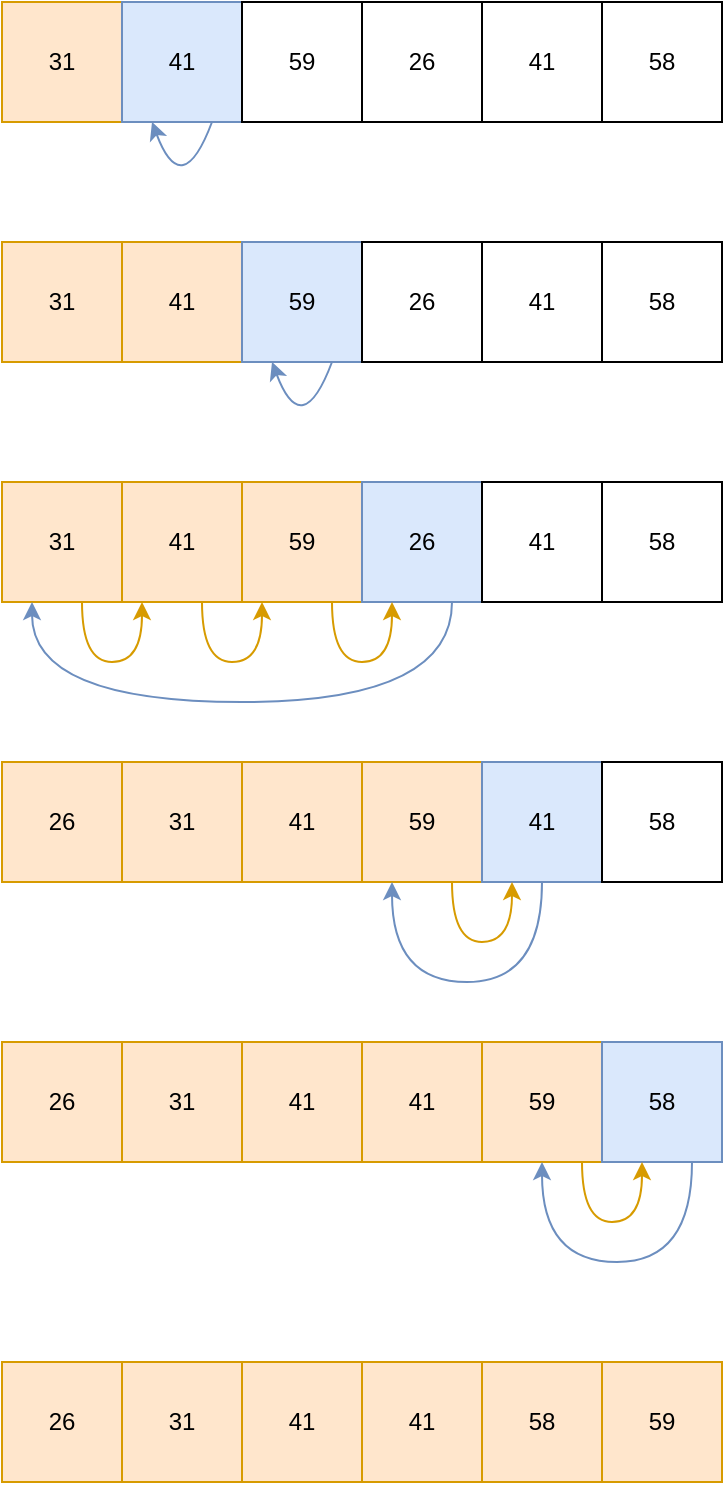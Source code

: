 <mxfile version="26.0.4">
  <diagram name="2.1-1" id="re-biGfrl1yITF8QGUFn">
    <mxGraphModel dx="2954" dy="1267" grid="1" gridSize="10" guides="1" tooltips="1" connect="1" arrows="1" fold="1" page="1" pageScale="1" pageWidth="850" pageHeight="1100" math="0" shadow="0">
      <root>
        <mxCell id="0" />
        <mxCell id="1" parent="0" />
        <mxCell id="6sci42aBnczz2mP2SfP5-24" value="" style="group;fillColor=#dae8fc;strokeColor=#6c8ebf;" parent="1" vertex="1" connectable="0">
          <mxGeometry x="200" y="160" width="360" height="60" as="geometry" />
        </mxCell>
        <mxCell id="6sci42aBnczz2mP2SfP5-17" value="31" style="rounded=0;whiteSpace=wrap;html=1;fillColor=#ffe6cc;strokeColor=#d79b00;" parent="6sci42aBnczz2mP2SfP5-24" vertex="1">
          <mxGeometry width="60" height="60" as="geometry" />
        </mxCell>
        <mxCell id="6sci42aBnczz2mP2SfP5-19" value="41" style="rounded=0;whiteSpace=wrap;html=1;fillColor=#dae8fc;strokeColor=#6c8ebf;" parent="6sci42aBnczz2mP2SfP5-24" vertex="1">
          <mxGeometry x="60" width="60" height="60" as="geometry" />
        </mxCell>
        <mxCell id="6sci42aBnczz2mP2SfP5-20" value="59" style="rounded=0;whiteSpace=wrap;html=1;" parent="6sci42aBnczz2mP2SfP5-24" vertex="1">
          <mxGeometry x="120" width="60" height="60" as="geometry" />
        </mxCell>
        <mxCell id="6sci42aBnczz2mP2SfP5-21" value="26" style="rounded=0;whiteSpace=wrap;html=1;" parent="6sci42aBnczz2mP2SfP5-24" vertex="1">
          <mxGeometry x="180" width="60" height="60" as="geometry" />
        </mxCell>
        <mxCell id="6sci42aBnczz2mP2SfP5-22" value="41" style="rounded=0;whiteSpace=wrap;html=1;" parent="6sci42aBnczz2mP2SfP5-24" vertex="1">
          <mxGeometry x="240" width="60" height="60" as="geometry" />
        </mxCell>
        <mxCell id="6sci42aBnczz2mP2SfP5-23" value="58" style="rounded=0;whiteSpace=wrap;html=1;" parent="6sci42aBnczz2mP2SfP5-24" vertex="1">
          <mxGeometry x="300" width="60" height="60" as="geometry" />
        </mxCell>
        <mxCell id="6sci42aBnczz2mP2SfP5-25" value="" style="endArrow=classic;html=1;rounded=0;exitX=0.75;exitY=1;exitDx=0;exitDy=0;entryX=0.25;entryY=1;entryDx=0;entryDy=0;edgeStyle=orthogonalEdgeStyle;curved=1;fillColor=#dae8fc;strokeColor=#6c8ebf;" parent="6sci42aBnczz2mP2SfP5-24" source="6sci42aBnczz2mP2SfP5-19" target="6sci42aBnczz2mP2SfP5-19" edge="1">
          <mxGeometry width="50" height="50" relative="1" as="geometry">
            <mxPoint x="120" y="120" as="sourcePoint" />
            <mxPoint x="170" y="70" as="targetPoint" />
            <Array as="points">
              <mxPoint x="90" y="100" />
            </Array>
          </mxGeometry>
        </mxCell>
        <mxCell id="6sci42aBnczz2mP2SfP5-26" value="" style="group;fillColor=#fff2cc;strokeColor=#d6b656;" parent="1" vertex="1" connectable="0">
          <mxGeometry x="200" y="280" width="360" height="60" as="geometry" />
        </mxCell>
        <mxCell id="6sci42aBnczz2mP2SfP5-27" value="31" style="rounded=0;whiteSpace=wrap;html=1;fillColor=#ffe6cc;strokeColor=#d79b00;" parent="6sci42aBnczz2mP2SfP5-26" vertex="1">
          <mxGeometry width="60" height="60" as="geometry" />
        </mxCell>
        <mxCell id="6sci42aBnczz2mP2SfP5-28" value="41" style="rounded=0;whiteSpace=wrap;html=1;fillColor=#ffe6cc;strokeColor=#d79b00;" parent="6sci42aBnczz2mP2SfP5-26" vertex="1">
          <mxGeometry x="60" width="60" height="60" as="geometry" />
        </mxCell>
        <mxCell id="6sci42aBnczz2mP2SfP5-29" value="59" style="rounded=0;whiteSpace=wrap;html=1;fillColor=#dae8fc;strokeColor=#6c8ebf;" parent="6sci42aBnczz2mP2SfP5-26" vertex="1">
          <mxGeometry x="120" width="60" height="60" as="geometry" />
        </mxCell>
        <mxCell id="6sci42aBnczz2mP2SfP5-30" value="26" style="rounded=0;whiteSpace=wrap;html=1;" parent="6sci42aBnczz2mP2SfP5-26" vertex="1">
          <mxGeometry x="180" width="60" height="60" as="geometry" />
        </mxCell>
        <mxCell id="6sci42aBnczz2mP2SfP5-31" value="41" style="rounded=0;whiteSpace=wrap;html=1;" parent="6sci42aBnczz2mP2SfP5-26" vertex="1">
          <mxGeometry x="240" width="60" height="60" as="geometry" />
        </mxCell>
        <mxCell id="6sci42aBnczz2mP2SfP5-32" value="58" style="rounded=0;whiteSpace=wrap;html=1;" parent="6sci42aBnczz2mP2SfP5-26" vertex="1">
          <mxGeometry x="300" width="60" height="60" as="geometry" />
        </mxCell>
        <mxCell id="6sci42aBnczz2mP2SfP5-36" value="" style="endArrow=classic;html=1;rounded=0;exitX=0.75;exitY=1;exitDx=0;exitDy=0;entryX=0.25;entryY=1;entryDx=0;entryDy=0;edgeStyle=orthogonalEdgeStyle;curved=1;fillColor=#dae8fc;strokeColor=#6c8ebf;" parent="6sci42aBnczz2mP2SfP5-26" source="6sci42aBnczz2mP2SfP5-29" target="6sci42aBnczz2mP2SfP5-29" edge="1">
          <mxGeometry width="50" height="50" relative="1" as="geometry">
            <mxPoint x="115" y="-50" as="sourcePoint" />
            <mxPoint x="85" y="-50" as="targetPoint" />
            <Array as="points">
              <mxPoint x="150" y="100" />
            </Array>
          </mxGeometry>
        </mxCell>
        <mxCell id="6sci42aBnczz2mP2SfP5-37" value="" style="group;fillColor=#ffe6cc;strokeColor=#d79b00;" parent="1" vertex="1" connectable="0">
          <mxGeometry x="200" y="400" width="360" height="60" as="geometry" />
        </mxCell>
        <mxCell id="6sci42aBnczz2mP2SfP5-38" value="31" style="rounded=0;whiteSpace=wrap;html=1;fillColor=#ffe6cc;strokeColor=#d79b00;" parent="6sci42aBnczz2mP2SfP5-37" vertex="1">
          <mxGeometry width="60" height="60" as="geometry" />
        </mxCell>
        <mxCell id="6sci42aBnczz2mP2SfP5-39" value="41" style="rounded=0;whiteSpace=wrap;html=1;fillColor=#ffe6cc;strokeColor=#d79b00;" parent="6sci42aBnczz2mP2SfP5-37" vertex="1">
          <mxGeometry x="60" width="60" height="60" as="geometry" />
        </mxCell>
        <mxCell id="6sci42aBnczz2mP2SfP5-40" value="59" style="rounded=0;whiteSpace=wrap;html=1;fillColor=#ffe6cc;strokeColor=#d79b00;" parent="6sci42aBnczz2mP2SfP5-37" vertex="1">
          <mxGeometry x="120" width="60" height="60" as="geometry" />
        </mxCell>
        <mxCell id="6sci42aBnczz2mP2SfP5-41" value="26" style="rounded=0;whiteSpace=wrap;html=1;fillColor=#dae8fc;strokeColor=#6c8ebf;" parent="6sci42aBnczz2mP2SfP5-37" vertex="1">
          <mxGeometry x="180" width="60" height="60" as="geometry" />
        </mxCell>
        <mxCell id="6sci42aBnczz2mP2SfP5-42" value="41" style="rounded=0;whiteSpace=wrap;html=1;" parent="6sci42aBnczz2mP2SfP5-37" vertex="1">
          <mxGeometry x="240" width="60" height="60" as="geometry" />
        </mxCell>
        <mxCell id="6sci42aBnczz2mP2SfP5-43" value="58" style="rounded=0;whiteSpace=wrap;html=1;" parent="6sci42aBnczz2mP2SfP5-37" vertex="1">
          <mxGeometry x="300" width="60" height="60" as="geometry" />
        </mxCell>
        <mxCell id="6sci42aBnczz2mP2SfP5-45" value="" style="endArrow=classic;html=1;rounded=0;exitX=0.75;exitY=1;exitDx=0;exitDy=0;entryX=0.25;entryY=1;entryDx=0;entryDy=0;edgeStyle=orthogonalEdgeStyle;curved=1;fillColor=#ffe6cc;strokeColor=#d79b00;" parent="6sci42aBnczz2mP2SfP5-37" source="6sci42aBnczz2mP2SfP5-40" target="6sci42aBnczz2mP2SfP5-41" edge="1">
          <mxGeometry width="50" height="50" relative="1" as="geometry">
            <mxPoint x="175" y="-50" as="sourcePoint" />
            <mxPoint x="145" y="-50" as="targetPoint" />
            <Array as="points">
              <mxPoint x="165" y="90" />
              <mxPoint x="195" y="90" />
            </Array>
          </mxGeometry>
        </mxCell>
        <mxCell id="6sci42aBnczz2mP2SfP5-48" value="" style="endArrow=classic;html=1;rounded=0;exitX=0.75;exitY=1;exitDx=0;exitDy=0;entryX=0.25;entryY=1;entryDx=0;entryDy=0;edgeStyle=orthogonalEdgeStyle;curved=1;fillColor=#dae8fc;strokeColor=#6c8ebf;" parent="6sci42aBnczz2mP2SfP5-37" source="6sci42aBnczz2mP2SfP5-41" target="6sci42aBnczz2mP2SfP5-38" edge="1">
          <mxGeometry width="50" height="50" relative="1" as="geometry">
            <mxPoint x="195" y="90" as="sourcePoint" />
            <mxPoint x="225" y="90" as="targetPoint" />
            <Array as="points">
              <mxPoint x="225" y="110" />
              <mxPoint x="15" y="110" />
            </Array>
          </mxGeometry>
        </mxCell>
        <mxCell id="6sci42aBnczz2mP2SfP5-46" value="" style="endArrow=classic;html=1;rounded=0;exitX=0.75;exitY=1;exitDx=0;exitDy=0;entryX=0.25;entryY=1;entryDx=0;entryDy=0;edgeStyle=orthogonalEdgeStyle;curved=1;fillColor=#ffe6cc;strokeColor=#d79b00;" parent="1" edge="1">
          <mxGeometry width="50" height="50" relative="1" as="geometry">
            <mxPoint x="300" y="460" as="sourcePoint" />
            <mxPoint x="330" y="460" as="targetPoint" />
            <Array as="points">
              <mxPoint x="300" y="490" />
              <mxPoint x="330" y="490" />
            </Array>
          </mxGeometry>
        </mxCell>
        <mxCell id="6sci42aBnczz2mP2SfP5-47" value="" style="endArrow=classic;html=1;rounded=0;exitX=0.75;exitY=1;exitDx=0;exitDy=0;entryX=0.25;entryY=1;entryDx=0;entryDy=0;edgeStyle=orthogonalEdgeStyle;curved=1;fillColor=#ffe6cc;strokeColor=#d79b00;" parent="1" edge="1">
          <mxGeometry width="50" height="50" relative="1" as="geometry">
            <mxPoint x="240" y="460" as="sourcePoint" />
            <mxPoint x="270" y="460" as="targetPoint" />
            <Array as="points">
              <mxPoint x="240" y="490" />
              <mxPoint x="270" y="490" />
            </Array>
          </mxGeometry>
        </mxCell>
        <mxCell id="6sci42aBnczz2mP2SfP5-49" value="" style="group;fillColor=#ffe6cc;strokeColor=#d79b00;" parent="1" vertex="1" connectable="0">
          <mxGeometry x="200" y="540" width="360" height="60" as="geometry" />
        </mxCell>
        <mxCell id="6sci42aBnczz2mP2SfP5-50" value="26" style="rounded=0;whiteSpace=wrap;html=1;fillColor=#ffe6cc;strokeColor=#d79b00;" parent="6sci42aBnczz2mP2SfP5-49" vertex="1">
          <mxGeometry width="60" height="60" as="geometry" />
        </mxCell>
        <mxCell id="6sci42aBnczz2mP2SfP5-51" value="31" style="rounded=0;whiteSpace=wrap;html=1;fillColor=#ffe6cc;strokeColor=#d79b00;" parent="6sci42aBnczz2mP2SfP5-49" vertex="1">
          <mxGeometry x="60" width="60" height="60" as="geometry" />
        </mxCell>
        <mxCell id="6sci42aBnczz2mP2SfP5-52" value="41" style="rounded=0;whiteSpace=wrap;html=1;fillColor=#ffe6cc;strokeColor=#d79b00;" parent="6sci42aBnczz2mP2SfP5-49" vertex="1">
          <mxGeometry x="120" width="60" height="60" as="geometry" />
        </mxCell>
        <mxCell id="6sci42aBnczz2mP2SfP5-53" value="59" style="rounded=0;whiteSpace=wrap;html=1;fillColor=#ffe6cc;strokeColor=#d79b00;" parent="6sci42aBnczz2mP2SfP5-49" vertex="1">
          <mxGeometry x="180" width="60" height="60" as="geometry" />
        </mxCell>
        <mxCell id="6sci42aBnczz2mP2SfP5-54" value="41" style="rounded=0;whiteSpace=wrap;html=1;fillColor=#dae8fc;strokeColor=#6c8ebf;" parent="6sci42aBnczz2mP2SfP5-49" vertex="1">
          <mxGeometry x="240" width="60" height="60" as="geometry" />
        </mxCell>
        <mxCell id="6sci42aBnczz2mP2SfP5-55" value="58" style="rounded=0;whiteSpace=wrap;html=1;" parent="6sci42aBnczz2mP2SfP5-49" vertex="1">
          <mxGeometry x="300" width="60" height="60" as="geometry" />
        </mxCell>
        <mxCell id="6sci42aBnczz2mP2SfP5-58" value="" style="endArrow=classic;html=1;rounded=0;exitX=0.75;exitY=1;exitDx=0;exitDy=0;entryX=0.25;entryY=1;entryDx=0;entryDy=0;edgeStyle=orthogonalEdgeStyle;curved=1;fillColor=#ffe6cc;strokeColor=#d79b00;" parent="1" edge="1">
          <mxGeometry width="50" height="50" relative="1" as="geometry">
            <mxPoint x="425" y="600" as="sourcePoint" />
            <mxPoint x="455" y="600" as="targetPoint" />
            <Array as="points">
              <mxPoint x="425" y="630" />
              <mxPoint x="455" y="630" />
            </Array>
          </mxGeometry>
        </mxCell>
        <mxCell id="6sci42aBnczz2mP2SfP5-59" value="" style="endArrow=classic;html=1;rounded=0;exitX=0.75;exitY=1;exitDx=0;exitDy=0;entryX=0.25;entryY=1;entryDx=0;entryDy=0;fillColor=#dae8fc;strokeColor=#6c8ebf;edgeStyle=orthogonalEdgeStyle;curved=1;" parent="1" target="6sci42aBnczz2mP2SfP5-53" edge="1">
          <mxGeometry width="50" height="50" relative="1" as="geometry">
            <mxPoint x="470" y="600" as="sourcePoint" />
            <mxPoint x="260" y="600" as="targetPoint" />
            <Array as="points">
              <mxPoint x="470" y="650" />
              <mxPoint x="395" y="650" />
            </Array>
          </mxGeometry>
        </mxCell>
        <mxCell id="6sci42aBnczz2mP2SfP5-60" value="" style="group;fillColor=#ffe6cc;strokeColor=#d79b00;" parent="1" vertex="1" connectable="0">
          <mxGeometry x="200" y="680" width="360" height="60" as="geometry" />
        </mxCell>
        <mxCell id="6sci42aBnczz2mP2SfP5-61" value="26" style="rounded=0;whiteSpace=wrap;html=1;fillColor=#ffe6cc;strokeColor=#d79b00;" parent="6sci42aBnczz2mP2SfP5-60" vertex="1">
          <mxGeometry width="60" height="60" as="geometry" />
        </mxCell>
        <mxCell id="6sci42aBnczz2mP2SfP5-62" value="31" style="rounded=0;whiteSpace=wrap;html=1;fillColor=#ffe6cc;strokeColor=#d79b00;" parent="6sci42aBnczz2mP2SfP5-60" vertex="1">
          <mxGeometry x="60" width="60" height="60" as="geometry" />
        </mxCell>
        <mxCell id="6sci42aBnczz2mP2SfP5-63" value="41" style="rounded=0;whiteSpace=wrap;html=1;fillColor=#ffe6cc;strokeColor=#d79b00;" parent="6sci42aBnczz2mP2SfP5-60" vertex="1">
          <mxGeometry x="120" width="60" height="60" as="geometry" />
        </mxCell>
        <mxCell id="6sci42aBnczz2mP2SfP5-64" value="41" style="rounded=0;whiteSpace=wrap;html=1;fillColor=#ffe6cc;strokeColor=#d79b00;" parent="6sci42aBnczz2mP2SfP5-60" vertex="1">
          <mxGeometry x="180" width="60" height="60" as="geometry" />
        </mxCell>
        <mxCell id="6sci42aBnczz2mP2SfP5-65" value="59" style="rounded=0;whiteSpace=wrap;html=1;fillColor=#ffe6cc;strokeColor=#d79b00;" parent="6sci42aBnczz2mP2SfP5-60" vertex="1">
          <mxGeometry x="240" width="60" height="60" as="geometry" />
        </mxCell>
        <mxCell id="6sci42aBnczz2mP2SfP5-66" value="58" style="rounded=0;whiteSpace=wrap;html=1;fillColor=#dae8fc;strokeColor=#6c8ebf;" parent="6sci42aBnczz2mP2SfP5-60" vertex="1">
          <mxGeometry x="300" width="60" height="60" as="geometry" />
        </mxCell>
        <mxCell id="6sci42aBnczz2mP2SfP5-67" value="" style="endArrow=classic;html=1;rounded=0;exitX=0.75;exitY=1;exitDx=0;exitDy=0;entryX=0.25;entryY=1;entryDx=0;entryDy=0;edgeStyle=orthogonalEdgeStyle;curved=1;fillColor=#ffe6cc;strokeColor=#d79b00;" parent="1" edge="1">
          <mxGeometry width="50" height="50" relative="1" as="geometry">
            <mxPoint x="490" y="740" as="sourcePoint" />
            <mxPoint x="520" y="740" as="targetPoint" />
            <Array as="points">
              <mxPoint x="490" y="770" />
              <mxPoint x="520" y="770" />
            </Array>
          </mxGeometry>
        </mxCell>
        <mxCell id="6sci42aBnczz2mP2SfP5-68" value="" style="endArrow=classic;html=1;rounded=0;exitX=0.75;exitY=1;exitDx=0;exitDy=0;entryX=0.25;entryY=1;entryDx=0;entryDy=0;fillColor=#dae8fc;strokeColor=#6c8ebf;edgeStyle=orthogonalEdgeStyle;curved=1;" parent="1" edge="1">
          <mxGeometry width="50" height="50" relative="1" as="geometry">
            <mxPoint x="545" y="740" as="sourcePoint" />
            <mxPoint x="470" y="740" as="targetPoint" />
            <Array as="points">
              <mxPoint x="545" y="790" />
              <mxPoint x="470" y="790" />
            </Array>
          </mxGeometry>
        </mxCell>
        <mxCell id="6sci42aBnczz2mP2SfP5-69" value="" style="group;fillColor=#ffe6cc;strokeColor=#d79b00;" parent="1" vertex="1" connectable="0">
          <mxGeometry x="200" y="840" width="360" height="60" as="geometry" />
        </mxCell>
        <mxCell id="6sci42aBnczz2mP2SfP5-70" value="26" style="rounded=0;whiteSpace=wrap;html=1;fillColor=#ffe6cc;strokeColor=#d79b00;" parent="6sci42aBnczz2mP2SfP5-69" vertex="1">
          <mxGeometry width="60" height="60" as="geometry" />
        </mxCell>
        <mxCell id="6sci42aBnczz2mP2SfP5-71" value="31" style="rounded=0;whiteSpace=wrap;html=1;fillColor=#ffe6cc;strokeColor=#d79b00;" parent="6sci42aBnczz2mP2SfP5-69" vertex="1">
          <mxGeometry x="60" width="60" height="60" as="geometry" />
        </mxCell>
        <mxCell id="6sci42aBnczz2mP2SfP5-72" value="41" style="rounded=0;whiteSpace=wrap;html=1;fillColor=#ffe6cc;strokeColor=#d79b00;" parent="6sci42aBnczz2mP2SfP5-69" vertex="1">
          <mxGeometry x="120" width="60" height="60" as="geometry" />
        </mxCell>
        <mxCell id="6sci42aBnczz2mP2SfP5-73" value="41" style="rounded=0;whiteSpace=wrap;html=1;fillColor=#ffe6cc;strokeColor=#d79b00;" parent="6sci42aBnczz2mP2SfP5-69" vertex="1">
          <mxGeometry x="180" width="60" height="60" as="geometry" />
        </mxCell>
        <mxCell id="6sci42aBnczz2mP2SfP5-74" value="58" style="rounded=0;whiteSpace=wrap;html=1;fillColor=#ffe6cc;strokeColor=#d79b00;" parent="6sci42aBnczz2mP2SfP5-69" vertex="1">
          <mxGeometry x="240" width="60" height="60" as="geometry" />
        </mxCell>
        <mxCell id="6sci42aBnczz2mP2SfP5-75" value="59" style="rounded=0;whiteSpace=wrap;html=1;fillColor=#ffe6cc;strokeColor=#d79b00;" parent="6sci42aBnczz2mP2SfP5-69" vertex="1">
          <mxGeometry x="300" width="60" height="60" as="geometry" />
        </mxCell>
      </root>
    </mxGraphModel>
  </diagram>
</mxfile>
